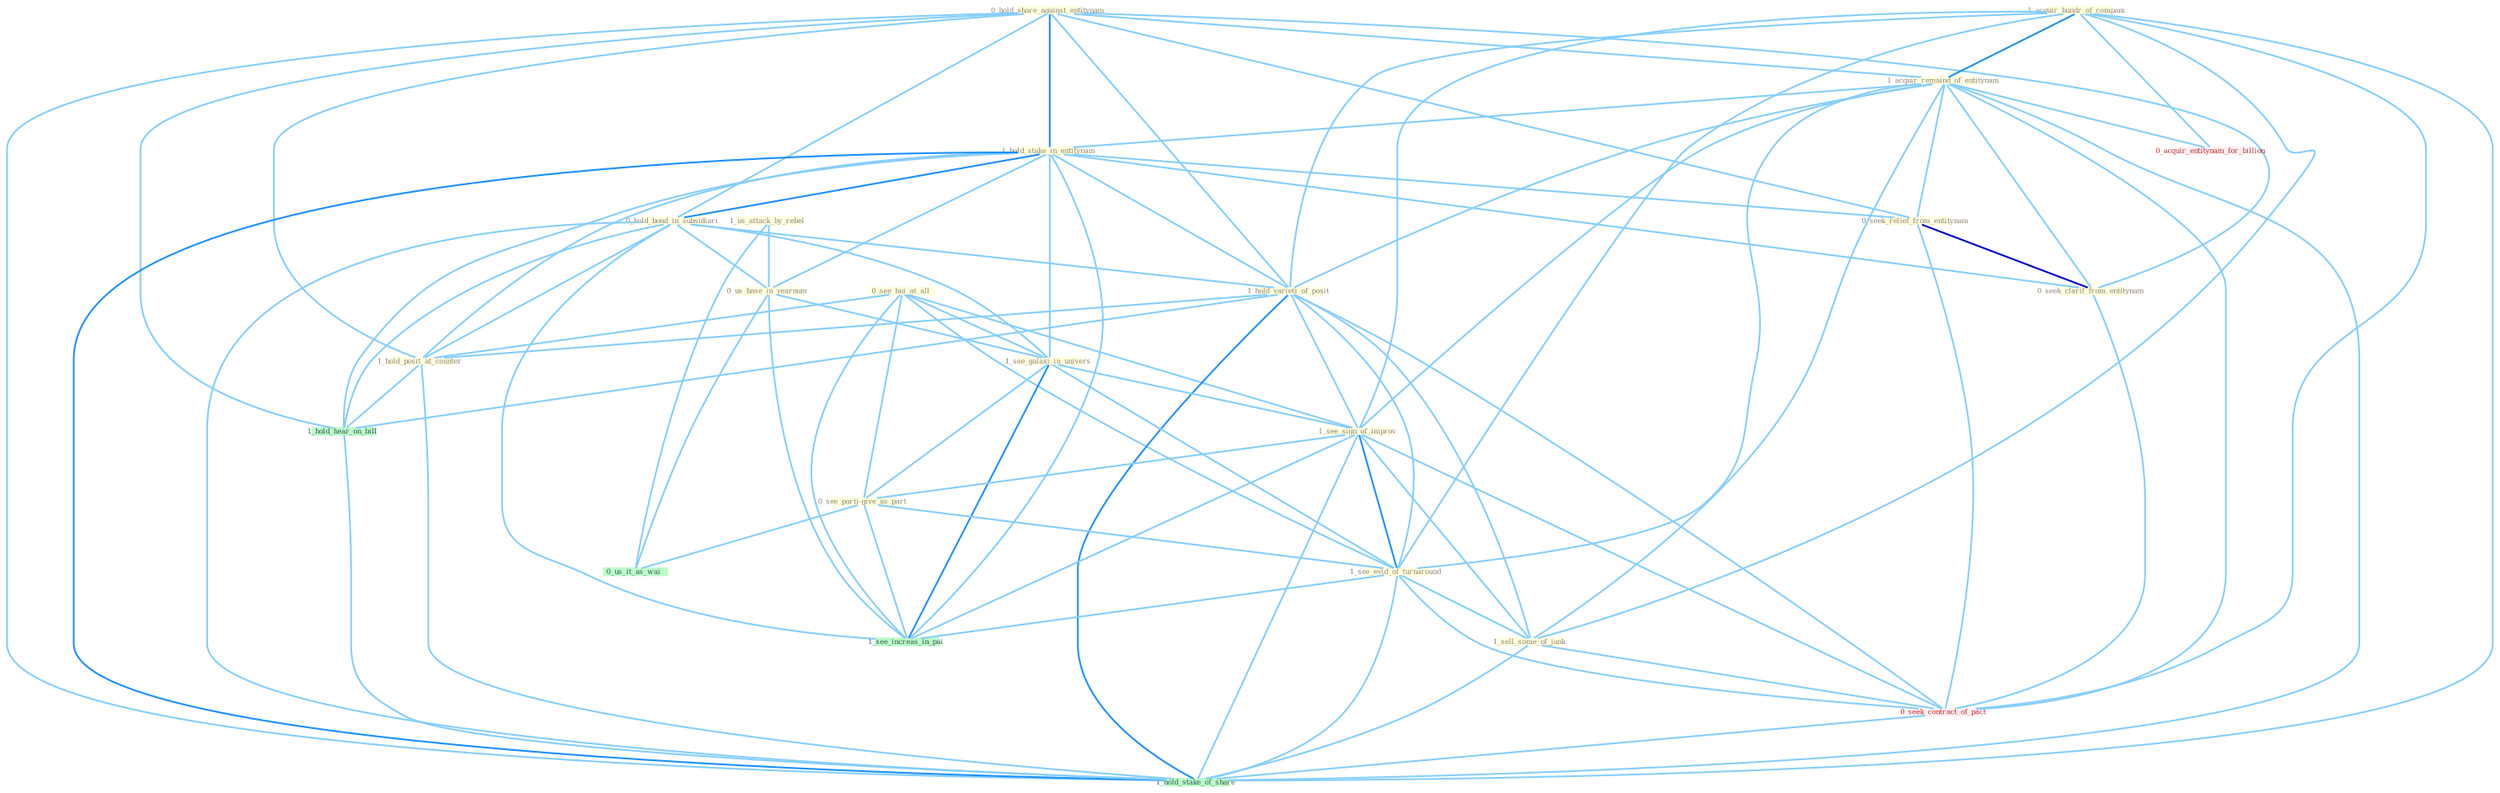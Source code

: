Graph G{ 
    node
    [shape=polygon,style=filled,width=.5,height=.06,color="#BDFCC9",fixedsize=true,fontsize=4,
    fontcolor="#2f4f4f"];
    {node
    [color="#ffffe0", fontcolor="#8b7d6b"] "0_see_bui_at_all " "0_hold_share_against_entitynam " "1_acquir_hundr_of_compani " "1_us_attack_by_rebel " "1_acquir_remaind_of_entitynam " "1_hold_stake_in_entitynam " "0_hold_bond_in_subsidiari " "0_us_base_in_yearnum " "0_seek_relief_from_entitynam " "1_hold_varieti_of_posit " "0_seek_clarif_from_entitynam " "1_see_galaxi_in_univers " "1_see_sign_of_improv " "0_see_parti-give_as_part " "1_see_evid_of_turnaround " "1_hold_posit_at_counter " "1_sell_some_of_junk "}
{node [color="#fff0f5", fontcolor="#b22222"] "0_seek_contract_of_pact " "0_acquir_entitynam_for_billion "}
edge [color="#B0E2FF"];

	"0_see_bui_at_all " -- "1_see_galaxi_in_univers " [w="1", color="#87cefa" ];
	"0_see_bui_at_all " -- "1_see_sign_of_improv " [w="1", color="#87cefa" ];
	"0_see_bui_at_all " -- "0_see_parti-give_as_part " [w="1", color="#87cefa" ];
	"0_see_bui_at_all " -- "1_see_evid_of_turnaround " [w="1", color="#87cefa" ];
	"0_see_bui_at_all " -- "1_hold_posit_at_counter " [w="1", color="#87cefa" ];
	"0_see_bui_at_all " -- "1_see_increas_in_pai " [w="1", color="#87cefa" ];
	"0_hold_share_against_entitynam " -- "1_acquir_remaind_of_entitynam " [w="1", color="#87cefa" ];
	"0_hold_share_against_entitynam " -- "1_hold_stake_in_entitynam " [w="2", color="#1e90ff" , len=0.8];
	"0_hold_share_against_entitynam " -- "0_hold_bond_in_subsidiari " [w="1", color="#87cefa" ];
	"0_hold_share_against_entitynam " -- "0_seek_relief_from_entitynam " [w="1", color="#87cefa" ];
	"0_hold_share_against_entitynam " -- "1_hold_varieti_of_posit " [w="1", color="#87cefa" ];
	"0_hold_share_against_entitynam " -- "0_seek_clarif_from_entitynam " [w="1", color="#87cefa" ];
	"0_hold_share_against_entitynam " -- "1_hold_posit_at_counter " [w="1", color="#87cefa" ];
	"0_hold_share_against_entitynam " -- "1_hold_hear_on_bill " [w="1", color="#87cefa" ];
	"0_hold_share_against_entitynam " -- "1_hold_stake_of_share " [w="1", color="#87cefa" ];
	"1_acquir_hundr_of_compani " -- "1_acquir_remaind_of_entitynam " [w="2", color="#1e90ff" , len=0.8];
	"1_acquir_hundr_of_compani " -- "1_hold_varieti_of_posit " [w="1", color="#87cefa" ];
	"1_acquir_hundr_of_compani " -- "1_see_sign_of_improv " [w="1", color="#87cefa" ];
	"1_acquir_hundr_of_compani " -- "1_see_evid_of_turnaround " [w="1", color="#87cefa" ];
	"1_acquir_hundr_of_compani " -- "1_sell_some_of_junk " [w="1", color="#87cefa" ];
	"1_acquir_hundr_of_compani " -- "0_seek_contract_of_pact " [w="1", color="#87cefa" ];
	"1_acquir_hundr_of_compani " -- "0_acquir_entitynam_for_billion " [w="1", color="#87cefa" ];
	"1_acquir_hundr_of_compani " -- "1_hold_stake_of_share " [w="1", color="#87cefa" ];
	"1_us_attack_by_rebel " -- "0_us_base_in_yearnum " [w="1", color="#87cefa" ];
	"1_us_attack_by_rebel " -- "0_us_it_as_wai " [w="1", color="#87cefa" ];
	"1_acquir_remaind_of_entitynam " -- "1_hold_stake_in_entitynam " [w="1", color="#87cefa" ];
	"1_acquir_remaind_of_entitynam " -- "0_seek_relief_from_entitynam " [w="1", color="#87cefa" ];
	"1_acquir_remaind_of_entitynam " -- "1_hold_varieti_of_posit " [w="1", color="#87cefa" ];
	"1_acquir_remaind_of_entitynam " -- "0_seek_clarif_from_entitynam " [w="1", color="#87cefa" ];
	"1_acquir_remaind_of_entitynam " -- "1_see_sign_of_improv " [w="1", color="#87cefa" ];
	"1_acquir_remaind_of_entitynam " -- "1_see_evid_of_turnaround " [w="1", color="#87cefa" ];
	"1_acquir_remaind_of_entitynam " -- "1_sell_some_of_junk " [w="1", color="#87cefa" ];
	"1_acquir_remaind_of_entitynam " -- "0_seek_contract_of_pact " [w="1", color="#87cefa" ];
	"1_acquir_remaind_of_entitynam " -- "0_acquir_entitynam_for_billion " [w="1", color="#87cefa" ];
	"1_acquir_remaind_of_entitynam " -- "1_hold_stake_of_share " [w="1", color="#87cefa" ];
	"1_hold_stake_in_entitynam " -- "0_hold_bond_in_subsidiari " [w="2", color="#1e90ff" , len=0.8];
	"1_hold_stake_in_entitynam " -- "0_us_base_in_yearnum " [w="1", color="#87cefa" ];
	"1_hold_stake_in_entitynam " -- "0_seek_relief_from_entitynam " [w="1", color="#87cefa" ];
	"1_hold_stake_in_entitynam " -- "1_hold_varieti_of_posit " [w="1", color="#87cefa" ];
	"1_hold_stake_in_entitynam " -- "0_seek_clarif_from_entitynam " [w="1", color="#87cefa" ];
	"1_hold_stake_in_entitynam " -- "1_see_galaxi_in_univers " [w="1", color="#87cefa" ];
	"1_hold_stake_in_entitynam " -- "1_hold_posit_at_counter " [w="1", color="#87cefa" ];
	"1_hold_stake_in_entitynam " -- "1_see_increas_in_pai " [w="1", color="#87cefa" ];
	"1_hold_stake_in_entitynam " -- "1_hold_hear_on_bill " [w="1", color="#87cefa" ];
	"1_hold_stake_in_entitynam " -- "1_hold_stake_of_share " [w="2", color="#1e90ff" , len=0.8];
	"0_hold_bond_in_subsidiari " -- "0_us_base_in_yearnum " [w="1", color="#87cefa" ];
	"0_hold_bond_in_subsidiari " -- "1_hold_varieti_of_posit " [w="1", color="#87cefa" ];
	"0_hold_bond_in_subsidiari " -- "1_see_galaxi_in_univers " [w="1", color="#87cefa" ];
	"0_hold_bond_in_subsidiari " -- "1_hold_posit_at_counter " [w="1", color="#87cefa" ];
	"0_hold_bond_in_subsidiari " -- "1_see_increas_in_pai " [w="1", color="#87cefa" ];
	"0_hold_bond_in_subsidiari " -- "1_hold_hear_on_bill " [w="1", color="#87cefa" ];
	"0_hold_bond_in_subsidiari " -- "1_hold_stake_of_share " [w="1", color="#87cefa" ];
	"0_us_base_in_yearnum " -- "1_see_galaxi_in_univers " [w="1", color="#87cefa" ];
	"0_us_base_in_yearnum " -- "0_us_it_as_wai " [w="1", color="#87cefa" ];
	"0_us_base_in_yearnum " -- "1_see_increas_in_pai " [w="1", color="#87cefa" ];
	"0_seek_relief_from_entitynam " -- "0_seek_clarif_from_entitynam " [w="3", color="#0000cd" , len=0.6];
	"0_seek_relief_from_entitynam " -- "0_seek_contract_of_pact " [w="1", color="#87cefa" ];
	"1_hold_varieti_of_posit " -- "1_see_sign_of_improv " [w="1", color="#87cefa" ];
	"1_hold_varieti_of_posit " -- "1_see_evid_of_turnaround " [w="1", color="#87cefa" ];
	"1_hold_varieti_of_posit " -- "1_hold_posit_at_counter " [w="1", color="#87cefa" ];
	"1_hold_varieti_of_posit " -- "1_sell_some_of_junk " [w="1", color="#87cefa" ];
	"1_hold_varieti_of_posit " -- "0_seek_contract_of_pact " [w="1", color="#87cefa" ];
	"1_hold_varieti_of_posit " -- "1_hold_hear_on_bill " [w="1", color="#87cefa" ];
	"1_hold_varieti_of_posit " -- "1_hold_stake_of_share " [w="2", color="#1e90ff" , len=0.8];
	"0_seek_clarif_from_entitynam " -- "0_seek_contract_of_pact " [w="1", color="#87cefa" ];
	"1_see_galaxi_in_univers " -- "1_see_sign_of_improv " [w="1", color="#87cefa" ];
	"1_see_galaxi_in_univers " -- "0_see_parti-give_as_part " [w="1", color="#87cefa" ];
	"1_see_galaxi_in_univers " -- "1_see_evid_of_turnaround " [w="1", color="#87cefa" ];
	"1_see_galaxi_in_univers " -- "1_see_increas_in_pai " [w="2", color="#1e90ff" , len=0.8];
	"1_see_sign_of_improv " -- "0_see_parti-give_as_part " [w="1", color="#87cefa" ];
	"1_see_sign_of_improv " -- "1_see_evid_of_turnaround " [w="2", color="#1e90ff" , len=0.8];
	"1_see_sign_of_improv " -- "1_sell_some_of_junk " [w="1", color="#87cefa" ];
	"1_see_sign_of_improv " -- "0_seek_contract_of_pact " [w="1", color="#87cefa" ];
	"1_see_sign_of_improv " -- "1_see_increas_in_pai " [w="1", color="#87cefa" ];
	"1_see_sign_of_improv " -- "1_hold_stake_of_share " [w="1", color="#87cefa" ];
	"0_see_parti-give_as_part " -- "1_see_evid_of_turnaround " [w="1", color="#87cefa" ];
	"0_see_parti-give_as_part " -- "0_us_it_as_wai " [w="1", color="#87cefa" ];
	"0_see_parti-give_as_part " -- "1_see_increas_in_pai " [w="1", color="#87cefa" ];
	"1_see_evid_of_turnaround " -- "1_sell_some_of_junk " [w="1", color="#87cefa" ];
	"1_see_evid_of_turnaround " -- "0_seek_contract_of_pact " [w="1", color="#87cefa" ];
	"1_see_evid_of_turnaround " -- "1_see_increas_in_pai " [w="1", color="#87cefa" ];
	"1_see_evid_of_turnaround " -- "1_hold_stake_of_share " [w="1", color="#87cefa" ];
	"1_hold_posit_at_counter " -- "1_hold_hear_on_bill " [w="1", color="#87cefa" ];
	"1_hold_posit_at_counter " -- "1_hold_stake_of_share " [w="1", color="#87cefa" ];
	"1_sell_some_of_junk " -- "0_seek_contract_of_pact " [w="1", color="#87cefa" ];
	"1_sell_some_of_junk " -- "1_hold_stake_of_share " [w="1", color="#87cefa" ];
	"0_seek_contract_of_pact " -- "1_hold_stake_of_share " [w="1", color="#87cefa" ];
	"1_hold_hear_on_bill " -- "1_hold_stake_of_share " [w="1", color="#87cefa" ];
}